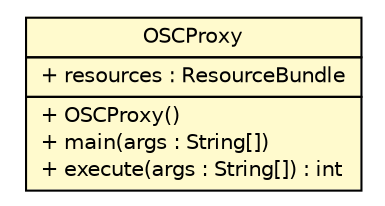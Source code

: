 #!/usr/local/bin/dot
#
# Class diagram 
# Generated by UMLGraph version R5_6 (http://www.umlgraph.org/)
#

digraph G {
	edge [fontname="Helvetica",fontsize=10,labelfontname="Helvetica",labelfontsize=10];
	node [fontname="Helvetica",fontsize=10,shape=plaintext];
	nodesep=0.25;
	ranksep=0.5;
	// com.xley.lfosc.OSCProxy
	c61 [label=<<table title="com.xley.lfosc.OSCProxy" border="0" cellborder="1" cellspacing="0" cellpadding="2" port="p" bgcolor="lemonChiffon" href="./OSCProxy.html">
		<tr><td><table border="0" cellspacing="0" cellpadding="1">
<tr><td align="center" balign="center"> OSCProxy </td></tr>
		</table></td></tr>
		<tr><td><table border="0" cellspacing="0" cellpadding="1">
<tr><td align="left" balign="left"> + resources : ResourceBundle </td></tr>
		</table></td></tr>
		<tr><td><table border="0" cellspacing="0" cellpadding="1">
<tr><td align="left" balign="left"> + OSCProxy() </td></tr>
<tr><td align="left" balign="left"> + main(args : String[]) </td></tr>
<tr><td align="left" balign="left"> + execute(args : String[]) : int </td></tr>
		</table></td></tr>
		</table>>, URL="./OSCProxy.html", fontname="Helvetica", fontcolor="black", fontsize=10.0];
}

